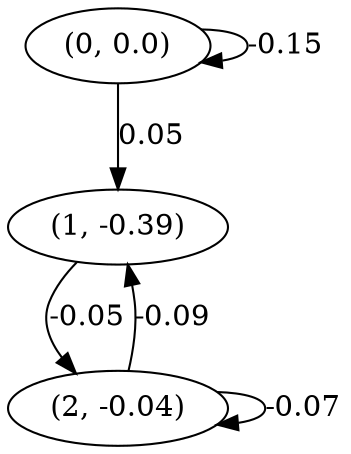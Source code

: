 digraph {
    0 [ label = "(0, 0.0)" ]
    1 [ label = "(1, -0.39)" ]
    2 [ label = "(2, -0.04)" ]
    0 -> 0 [ label = "-0.15" ]
    2 -> 2 [ label = "-0.07" ]
    0 -> 1 [ label = "0.05" ]
    2 -> 1 [ label = "-0.09" ]
    1 -> 2 [ label = "-0.05" ]
}

